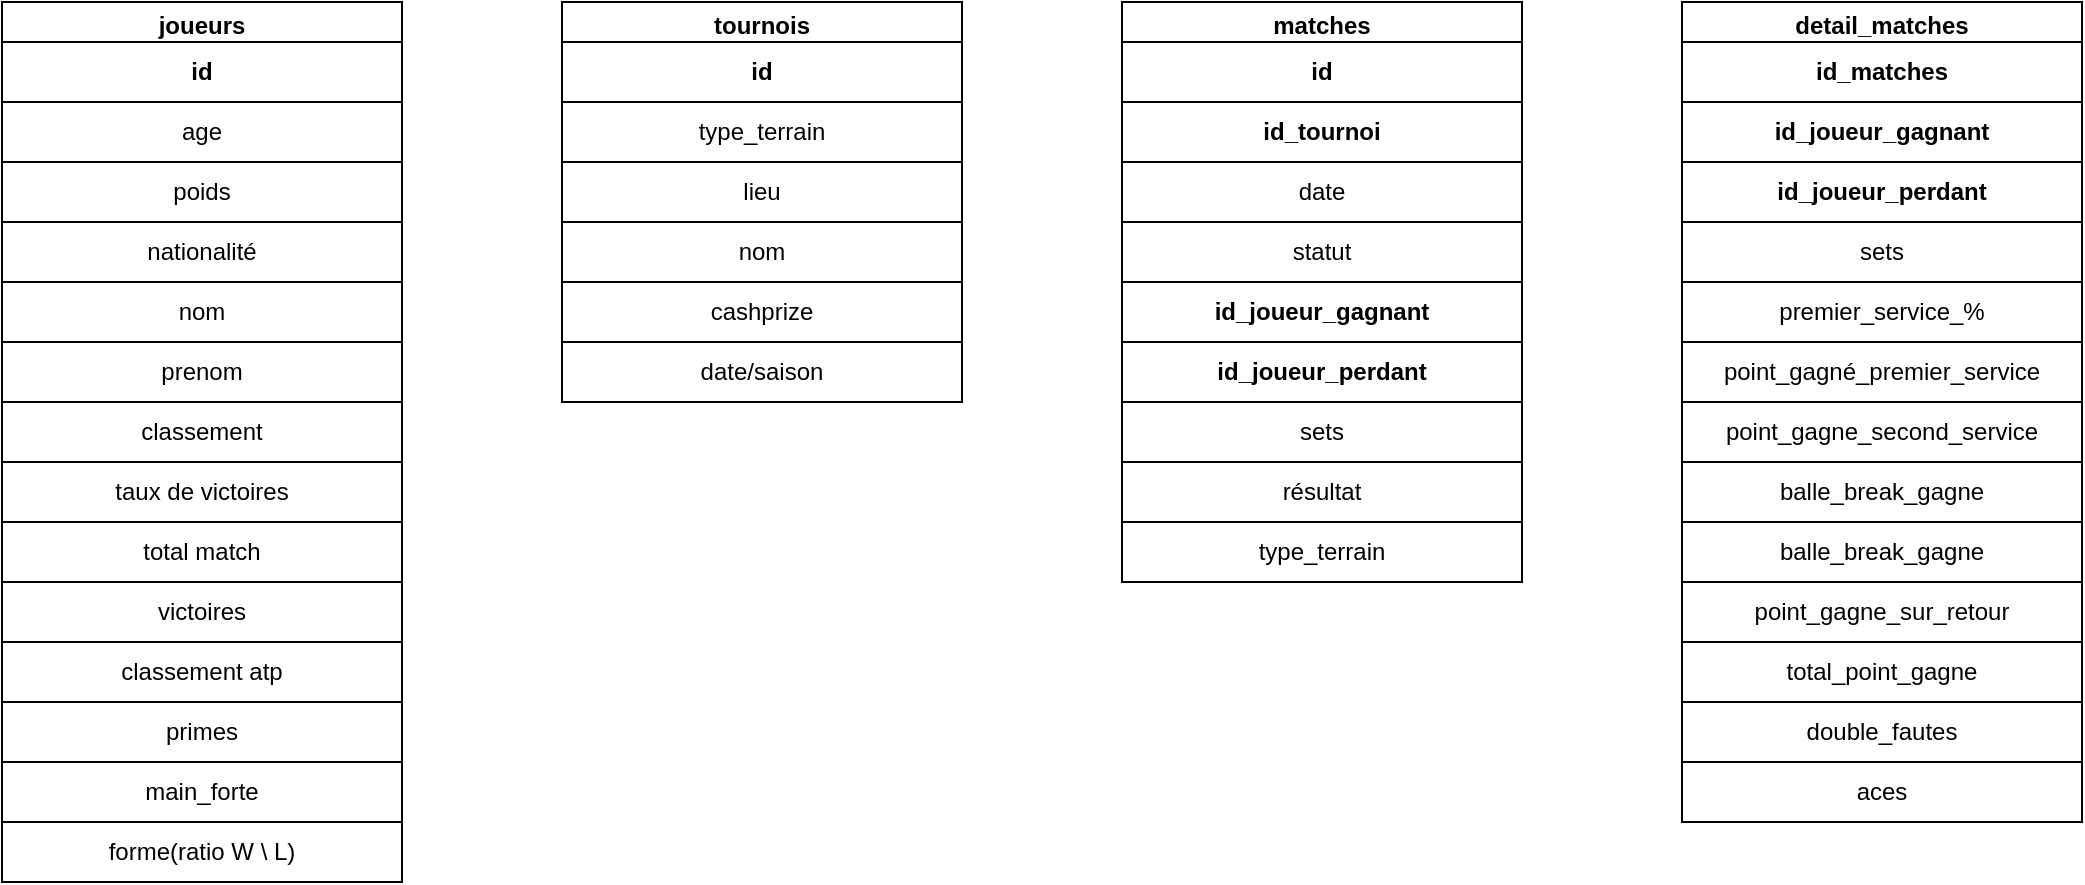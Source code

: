 <mxfile version="24.8.4">
  <diagram name="Page-1" id="Asgtg1ykxPDc_fzMpAZI">
    <mxGraphModel dx="1236" dy="924" grid="1" gridSize="10" guides="1" tooltips="1" connect="1" arrows="1" fold="1" page="1" pageScale="1" pageWidth="827" pageHeight="1169" math="0" shadow="0">
      <root>
        <mxCell id="0" />
        <mxCell id="1" parent="0" />
        <mxCell id="kgRjzxWImTqKQpXdMf63-10" value="joueurs" style="swimlane;whiteSpace=wrap;html=1;" vertex="1" parent="1">
          <mxGeometry width="200" height="440" as="geometry" />
        </mxCell>
        <mxCell id="kgRjzxWImTqKQpXdMf63-11" value="&lt;b&gt;id&lt;/b&gt;" style="rounded=0;whiteSpace=wrap;html=1;" vertex="1" parent="kgRjzxWImTqKQpXdMf63-10">
          <mxGeometry y="20" width="200" height="30" as="geometry" />
        </mxCell>
        <mxCell id="kgRjzxWImTqKQpXdMf63-17" value="prenom" style="rounded=0;whiteSpace=wrap;html=1;" vertex="1" parent="kgRjzxWImTqKQpXdMf63-10">
          <mxGeometry y="170" width="200" height="30" as="geometry" />
        </mxCell>
        <mxCell id="kgRjzxWImTqKQpXdMf63-16" value="nom" style="rounded=0;whiteSpace=wrap;html=1;" vertex="1" parent="kgRjzxWImTqKQpXdMf63-10">
          <mxGeometry y="140" width="200" height="30" as="geometry" />
        </mxCell>
        <mxCell id="kgRjzxWImTqKQpXdMf63-15" value="nationalité" style="rounded=0;whiteSpace=wrap;html=1;" vertex="1" parent="kgRjzxWImTqKQpXdMf63-10">
          <mxGeometry y="110" width="200" height="30" as="geometry" />
        </mxCell>
        <mxCell id="kgRjzxWImTqKQpXdMf63-14" value="poids" style="rounded=0;whiteSpace=wrap;html=1;" vertex="1" parent="kgRjzxWImTqKQpXdMf63-10">
          <mxGeometry y="80" width="200" height="30" as="geometry" />
        </mxCell>
        <mxCell id="kgRjzxWImTqKQpXdMf63-13" value="age" style="rounded=0;whiteSpace=wrap;html=1;" vertex="1" parent="kgRjzxWImTqKQpXdMf63-10">
          <mxGeometry y="50" width="200" height="30" as="geometry" />
        </mxCell>
        <mxCell id="kgRjzxWImTqKQpXdMf63-18" value="classement" style="rounded=0;whiteSpace=wrap;html=1;" vertex="1" parent="kgRjzxWImTqKQpXdMf63-10">
          <mxGeometry y="200" width="200" height="30" as="geometry" />
        </mxCell>
        <mxCell id="kgRjzxWImTqKQpXdMf63-20" value="victoires" style="rounded=0;whiteSpace=wrap;html=1;" vertex="1" parent="kgRjzxWImTqKQpXdMf63-10">
          <mxGeometry y="290" width="200" height="30" as="geometry" />
        </mxCell>
        <mxCell id="kgRjzxWImTqKQpXdMf63-19" value="total match" style="rounded=0;whiteSpace=wrap;html=1;" vertex="1" parent="kgRjzxWImTqKQpXdMf63-10">
          <mxGeometry y="260" width="200" height="30" as="geometry" />
        </mxCell>
        <mxCell id="kgRjzxWImTqKQpXdMf63-21" value="taux de victoires" style="rounded=0;whiteSpace=wrap;html=1;" vertex="1" parent="kgRjzxWImTqKQpXdMf63-10">
          <mxGeometry y="230" width="200" height="30" as="geometry" />
        </mxCell>
        <mxCell id="kgRjzxWImTqKQpXdMf63-23" value="primes" style="rounded=0;whiteSpace=wrap;html=1;" vertex="1" parent="kgRjzxWImTqKQpXdMf63-10">
          <mxGeometry y="350" width="200" height="30" as="geometry" />
        </mxCell>
        <mxCell id="kgRjzxWImTqKQpXdMf63-22" value="classement atp" style="rounded=0;whiteSpace=wrap;html=1;" vertex="1" parent="kgRjzxWImTqKQpXdMf63-10">
          <mxGeometry y="320" width="200" height="30" as="geometry" />
        </mxCell>
        <mxCell id="kgRjzxWImTqKQpXdMf63-47" value="main_forte" style="rounded=0;whiteSpace=wrap;html=1;" vertex="1" parent="kgRjzxWImTqKQpXdMf63-10">
          <mxGeometry y="380" width="200" height="30" as="geometry" />
        </mxCell>
        <mxCell id="kgRjzxWImTqKQpXdMf63-71" value="forme(ratio W \ L)" style="rounded=0;whiteSpace=wrap;html=1;" vertex="1" parent="kgRjzxWImTqKQpXdMf63-10">
          <mxGeometry y="410" width="200" height="30" as="geometry" />
        </mxCell>
        <mxCell id="kgRjzxWImTqKQpXdMf63-24" value="tournois" style="swimlane;whiteSpace=wrap;html=1;" vertex="1" parent="1">
          <mxGeometry x="280" width="200" height="200" as="geometry" />
        </mxCell>
        <mxCell id="kgRjzxWImTqKQpXdMf63-25" value="&lt;b&gt;id&lt;/b&gt;" style="rounded=0;whiteSpace=wrap;html=1;" vertex="1" parent="kgRjzxWImTqKQpXdMf63-24">
          <mxGeometry y="20" width="200" height="30" as="geometry" />
        </mxCell>
        <mxCell id="kgRjzxWImTqKQpXdMf63-26" value="date/saison" style="rounded=0;whiteSpace=wrap;html=1;" vertex="1" parent="kgRjzxWImTqKQpXdMf63-24">
          <mxGeometry y="170" width="200" height="30" as="geometry" />
        </mxCell>
        <mxCell id="kgRjzxWImTqKQpXdMf63-27" value="cashprize" style="rounded=0;whiteSpace=wrap;html=1;" vertex="1" parent="kgRjzxWImTqKQpXdMf63-24">
          <mxGeometry y="140" width="200" height="30" as="geometry" />
        </mxCell>
        <mxCell id="kgRjzxWImTqKQpXdMf63-28" value="nom" style="rounded=0;whiteSpace=wrap;html=1;" vertex="1" parent="kgRjzxWImTqKQpXdMf63-24">
          <mxGeometry y="110" width="200" height="30" as="geometry" />
        </mxCell>
        <mxCell id="kgRjzxWImTqKQpXdMf63-29" value="lieu" style="rounded=0;whiteSpace=wrap;html=1;" vertex="1" parent="kgRjzxWImTqKQpXdMf63-24">
          <mxGeometry y="80" width="200" height="30" as="geometry" />
        </mxCell>
        <mxCell id="kgRjzxWImTqKQpXdMf63-30" value="type_terrain" style="rounded=0;whiteSpace=wrap;html=1;" vertex="1" parent="kgRjzxWImTqKQpXdMf63-24">
          <mxGeometry y="50" width="200" height="30" as="geometry" />
        </mxCell>
        <mxCell id="kgRjzxWImTqKQpXdMf63-37" value="matches" style="swimlane;whiteSpace=wrap;html=1;" vertex="1" parent="1">
          <mxGeometry x="560" width="200" height="290" as="geometry" />
        </mxCell>
        <mxCell id="kgRjzxWImTqKQpXdMf63-39" value="résultat" style="rounded=0;whiteSpace=wrap;html=1;" vertex="1" parent="kgRjzxWImTqKQpXdMf63-37">
          <mxGeometry y="230" width="200" height="30" as="geometry" />
        </mxCell>
        <mxCell id="kgRjzxWImTqKQpXdMf63-40" value="sets" style="rounded=0;whiteSpace=wrap;html=1;" vertex="1" parent="kgRjzxWImTqKQpXdMf63-37">
          <mxGeometry y="200" width="200" height="30" as="geometry" />
        </mxCell>
        <mxCell id="kgRjzxWImTqKQpXdMf63-42" value="statut" style="rounded=0;whiteSpace=wrap;html=1;" vertex="1" parent="kgRjzxWImTqKQpXdMf63-37">
          <mxGeometry y="110" width="200" height="30" as="geometry" />
        </mxCell>
        <mxCell id="kgRjzxWImTqKQpXdMf63-45" value="&lt;b&gt;id_tournoi&lt;/b&gt;" style="rounded=0;whiteSpace=wrap;html=1;" vertex="1" parent="kgRjzxWImTqKQpXdMf63-37">
          <mxGeometry y="50" width="200" height="30" as="geometry" />
        </mxCell>
        <mxCell id="kgRjzxWImTqKQpXdMf63-38" value="&lt;b&gt;id&lt;/b&gt;" style="rounded=0;whiteSpace=wrap;html=1;" vertex="1" parent="kgRjzxWImTqKQpXdMf63-37">
          <mxGeometry y="20" width="200" height="30" as="geometry" />
        </mxCell>
        <mxCell id="kgRjzxWImTqKQpXdMf63-49" value="date" style="rounded=0;whiteSpace=wrap;html=1;" vertex="1" parent="kgRjzxWImTqKQpXdMf63-37">
          <mxGeometry y="80" width="200" height="30" as="geometry" />
        </mxCell>
        <mxCell id="kgRjzxWImTqKQpXdMf63-41" value="&lt;b&gt;id_joueur_gagnant&lt;/b&gt;" style="rounded=0;whiteSpace=wrap;html=1;" vertex="1" parent="kgRjzxWImTqKQpXdMf63-37">
          <mxGeometry y="140" width="200" height="30" as="geometry" />
        </mxCell>
        <mxCell id="kgRjzxWImTqKQpXdMf63-50" value="&lt;b&gt;id_joueur_perdant&lt;/b&gt;" style="rounded=0;whiteSpace=wrap;html=1;" vertex="1" parent="kgRjzxWImTqKQpXdMf63-37">
          <mxGeometry y="170" width="200" height="30" as="geometry" />
        </mxCell>
        <mxCell id="kgRjzxWImTqKQpXdMf63-51" value="type_terrain" style="rounded=0;whiteSpace=wrap;html=1;" vertex="1" parent="kgRjzxWImTqKQpXdMf63-37">
          <mxGeometry y="260" width="200" height="30" as="geometry" />
        </mxCell>
        <mxCell id="kgRjzxWImTqKQpXdMf63-52" value="detail_matches" style="swimlane;whiteSpace=wrap;html=1;" vertex="1" parent="1">
          <mxGeometry x="840" width="200" height="410" as="geometry" />
        </mxCell>
        <mxCell id="kgRjzxWImTqKQpXdMf63-54" value="sets" style="rounded=0;whiteSpace=wrap;html=1;" vertex="1" parent="kgRjzxWImTqKQpXdMf63-52">
          <mxGeometry y="110" width="200" height="30" as="geometry" />
        </mxCell>
        <mxCell id="kgRjzxWImTqKQpXdMf63-57" value="&lt;b&gt;id_matches&lt;/b&gt;" style="rounded=0;whiteSpace=wrap;html=1;" vertex="1" parent="kgRjzxWImTqKQpXdMf63-52">
          <mxGeometry y="20" width="200" height="30" as="geometry" />
        </mxCell>
        <mxCell id="kgRjzxWImTqKQpXdMf63-59" value="&lt;b&gt;id_joueur_gagnant&lt;/b&gt;" style="rounded=0;whiteSpace=wrap;html=1;" vertex="1" parent="kgRjzxWImTqKQpXdMf63-52">
          <mxGeometry y="50" width="200" height="30" as="geometry" />
        </mxCell>
        <mxCell id="kgRjzxWImTqKQpXdMf63-60" value="&lt;b&gt;id_joueur_perdant&lt;/b&gt;" style="rounded=0;whiteSpace=wrap;html=1;" vertex="1" parent="kgRjzxWImTqKQpXdMf63-52">
          <mxGeometry y="80" width="200" height="30" as="geometry" />
        </mxCell>
        <mxCell id="kgRjzxWImTqKQpXdMf63-62" value="premier_service_%" style="rounded=0;whiteSpace=wrap;html=1;" vertex="1" parent="kgRjzxWImTqKQpXdMf63-52">
          <mxGeometry y="140" width="200" height="30" as="geometry" />
        </mxCell>
        <mxCell id="kgRjzxWImTqKQpXdMf63-63" value="point_gagné_premier_service" style="rounded=0;whiteSpace=wrap;html=1;" vertex="1" parent="kgRjzxWImTqKQpXdMf63-52">
          <mxGeometry y="170" width="200" height="30" as="geometry" />
        </mxCell>
        <mxCell id="kgRjzxWImTqKQpXdMf63-64" value="point_gagne_second_service" style="rounded=0;whiteSpace=wrap;html=1;" vertex="1" parent="kgRjzxWImTqKQpXdMf63-52">
          <mxGeometry y="200" width="200" height="30" as="geometry" />
        </mxCell>
        <mxCell id="kgRjzxWImTqKQpXdMf63-65" value="balle_break_gagne" style="rounded=0;whiteSpace=wrap;html=1;" vertex="1" parent="kgRjzxWImTqKQpXdMf63-52">
          <mxGeometry y="230" width="200" height="30" as="geometry" />
        </mxCell>
        <mxCell id="kgRjzxWImTqKQpXdMf63-66" value="balle_break_gagne" style="rounded=0;whiteSpace=wrap;html=1;" vertex="1" parent="kgRjzxWImTqKQpXdMf63-52">
          <mxGeometry y="260" width="200" height="30" as="geometry" />
        </mxCell>
        <mxCell id="kgRjzxWImTqKQpXdMf63-67" value="point_gagne_sur_retour" style="rounded=0;whiteSpace=wrap;html=1;" vertex="1" parent="kgRjzxWImTqKQpXdMf63-52">
          <mxGeometry y="290" width="200" height="30" as="geometry" />
        </mxCell>
        <mxCell id="kgRjzxWImTqKQpXdMf63-68" value="total_point_gagne" style="rounded=0;whiteSpace=wrap;html=1;" vertex="1" parent="kgRjzxWImTqKQpXdMf63-52">
          <mxGeometry y="320" width="200" height="30" as="geometry" />
        </mxCell>
        <mxCell id="kgRjzxWImTqKQpXdMf63-69" value="double_fautes" style="rounded=0;whiteSpace=wrap;html=1;" vertex="1" parent="kgRjzxWImTqKQpXdMf63-52">
          <mxGeometry y="350" width="200" height="30" as="geometry" />
        </mxCell>
        <mxCell id="kgRjzxWImTqKQpXdMf63-70" value="aces" style="rounded=0;whiteSpace=wrap;html=1;" vertex="1" parent="kgRjzxWImTqKQpXdMf63-52">
          <mxGeometry y="380" width="200" height="30" as="geometry" />
        </mxCell>
      </root>
    </mxGraphModel>
  </diagram>
</mxfile>
